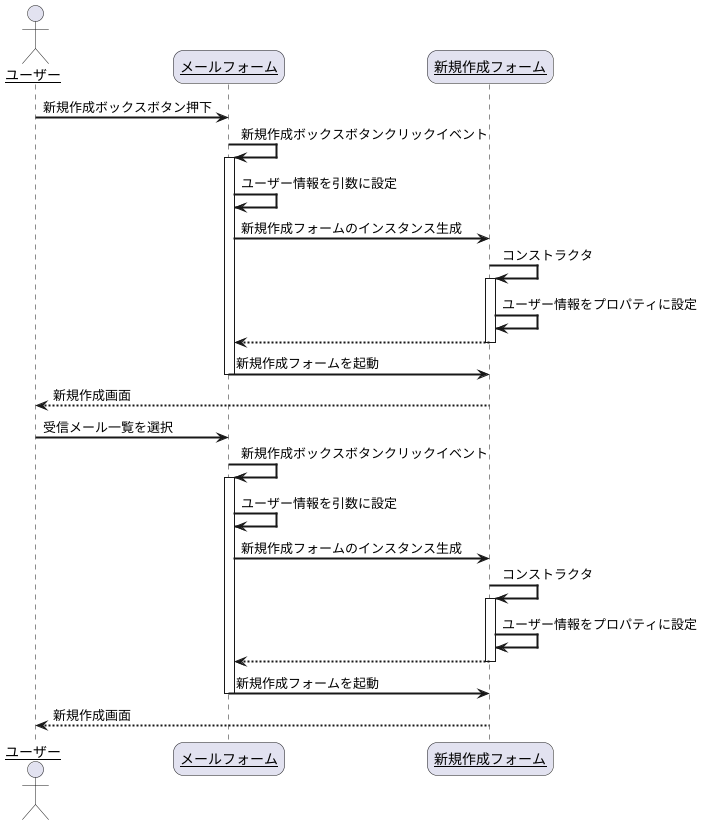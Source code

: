 @startuml
skinparam sequenceArrowThickness 2
skinparam roundcorner 20
skinparam maxmessagesize 60
skinparam sequenceParticipant underline

actor "ユーザー" as user
participant "メールフォーム" as mail_form
participant "新規作成フォーム" as mail_create_form

user -> mail_form: 新規作成ボックスボタン押下
mail_form -> mail_form: 新規作成ボックスボタンクリックイベント
activate mail_form
mail_form -> mail_form:ユーザー情報を引数に設定
mail_form -> mail_create_form: 新規作成フォームのインスタンス生成
mail_create_form -> mail_create_form: コンストラクタ
activate mail_create_form
mail_create_form -> mail_create_form: ユーザー情報をプロパティに設定
mail_create_form --> mail_form:
deactivate mail_create_form
mail_form -> mail_create_form: 新規作成フォームを起動
deactivate mail_form
mail_create_form --> user:新規作成画面

user -> mail_form: 受信メール一覧を選択
mail_form -> mail_form: 新規作成ボックスボタンクリックイベント
activate mail_form
mail_form -> mail_form:ユーザー情報を引数に設定
mail_form -> mail_create_form: 新規作成フォームのインスタンス生成
mail_create_form -> mail_create_form: コンストラクタ
activate mail_create_form
mail_create_form -> mail_create_form: ユーザー情報をプロパティに設定
mail_create_form --> mail_form:
deactivate mail_create_form
mail_form -> mail_create_form: 新規作成フォームを起動
deactivate mail_form
mail_create_form --> user:新規作成画面

@enduml